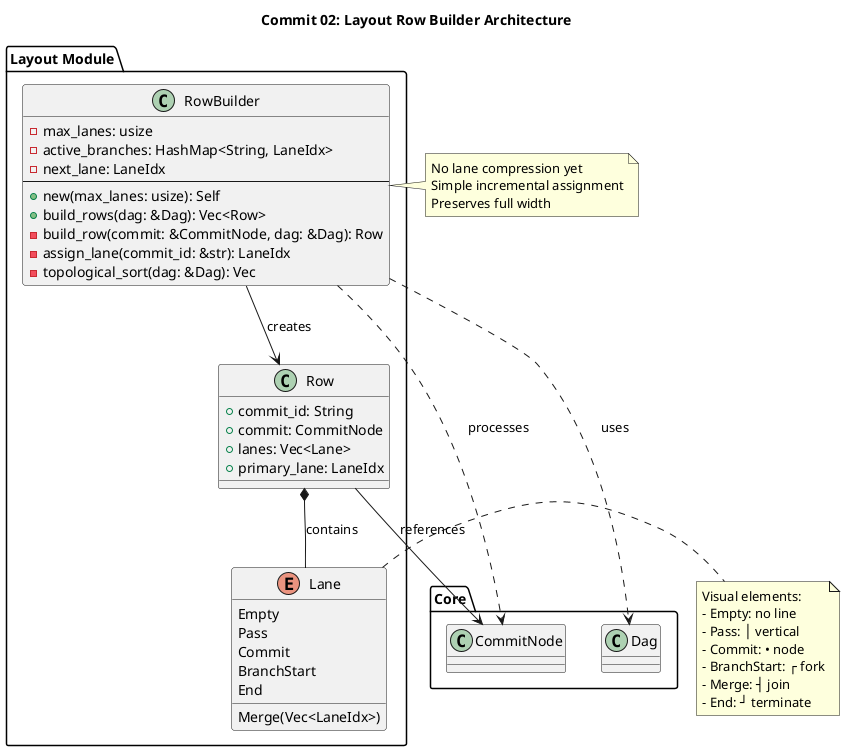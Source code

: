 @startuml architecture
title Commit 02: Layout Row Builder Architecture

skinparam shadowing false
skinparam rectangle {
  roundCorner 12
}

package "Layout Module" as Layout {
  class RowBuilder {
    -max_lanes: usize
    -active_branches: HashMap<String, LaneIdx>
    -next_lane: LaneIdx
    --
    +new(max_lanes: usize): Self
    +build_rows(dag: &Dag): Vec<Row>
    -build_row(commit: &CommitNode, dag: &Dag): Row
    -assign_lane(commit_id: &str): LaneIdx
    -topological_sort(dag: &Dag): Vec<&CommitNode>
  }

  class Row {
    +commit_id: String
    +commit: CommitNode
    +lanes: Vec<Lane>
    +primary_lane: LaneIdx
  }

  enum Lane {
    Empty
    Pass
    Commit
    BranchStart
    Merge(Vec<LaneIdx>)
    End
  }
}

package "Core" as Core {
  class Dag
  class CommitNode
}

RowBuilder --> Row : creates
Row *-- Lane : contains
Row --> CommitNode : references
RowBuilder ..> Dag : uses
RowBuilder ..> CommitNode : processes

note right of RowBuilder
  No lane compression yet
  Simple incremental assignment
  Preserves full width
end note

note right of Lane
  Visual elements:
  - Empty: no line
  - Pass: │ vertical
  - Commit: • node
  - BranchStart: ┌ fork
  - Merge: ┤ join
  - End: ┘ terminate
end note

@enduml